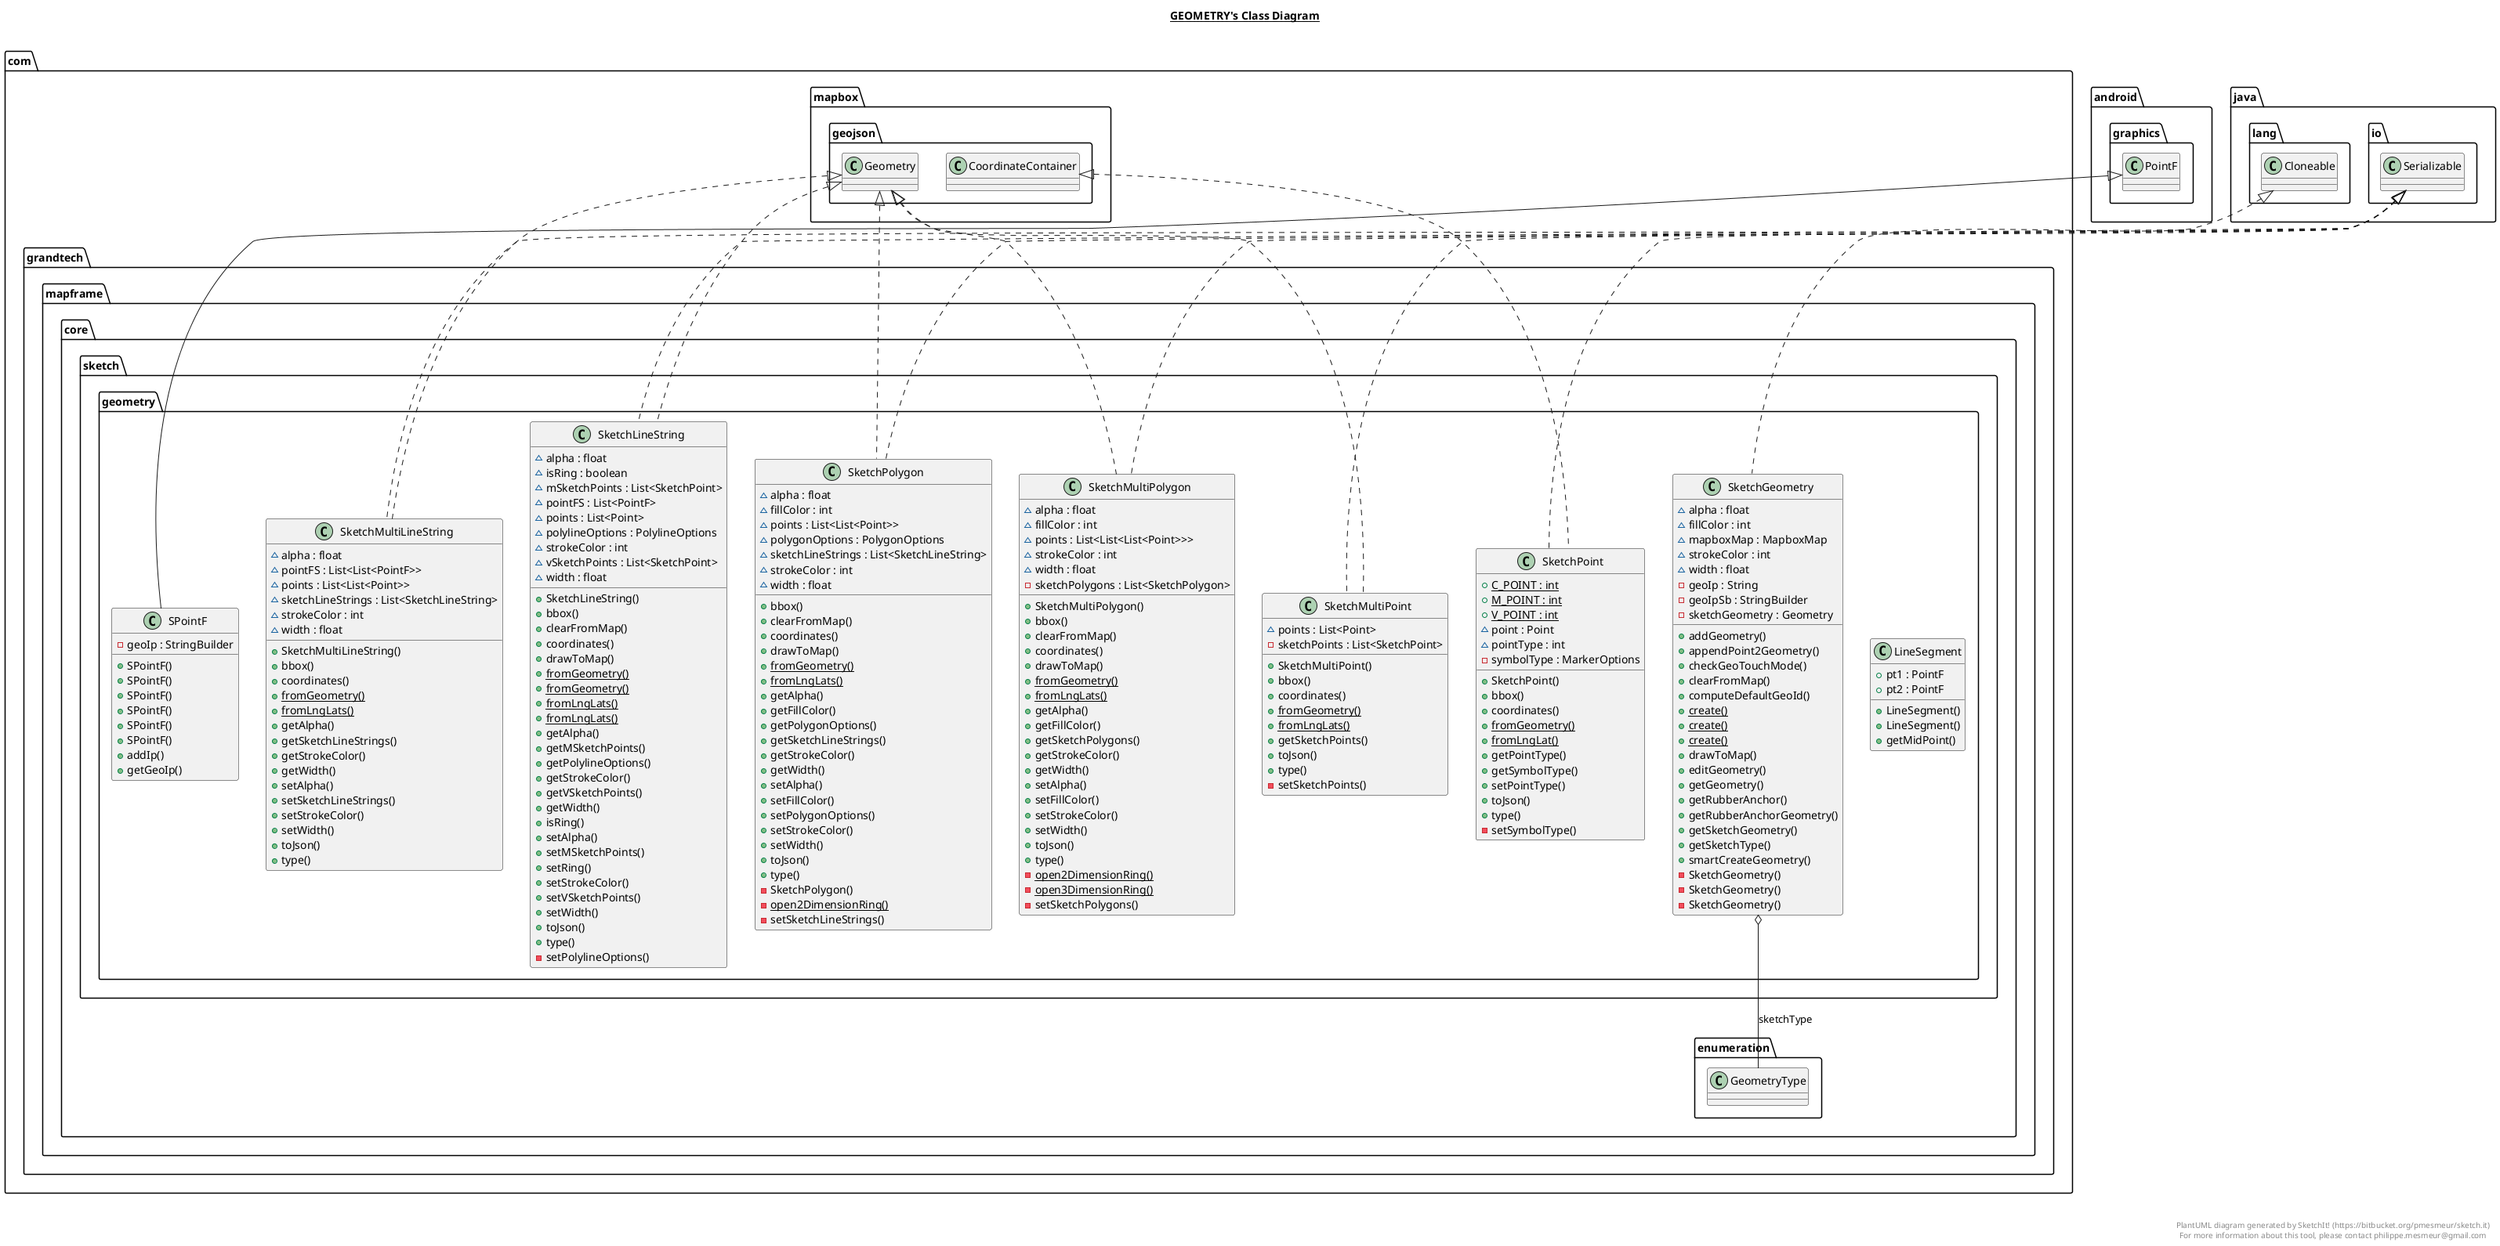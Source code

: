 @startuml

title __GEOMETRY's Class Diagram__\n

  namespace com.grandtech.mapframe.core {
    namespace sketch {
      namespace geometry {
        class com.grandtech.mapframe.core.sketch.geometry.LineSegment {
            + pt1 : PointF
            + pt2 : PointF
            + LineSegment()
            + LineSegment()
            + getMidPoint()
        }
      }
    }
  }
  

  namespace com.grandtech.mapframe.core {
    namespace sketch {
      namespace geometry {
        class com.grandtech.mapframe.core.sketch.geometry.SPointF {
            - geoIp : StringBuilder
            + SPointF()
            + SPointF()
            + SPointF()
            + SPointF()
            + SPointF()
            + SPointF()
            + addIp()
            + getGeoIp()
        }
      }
    }
  }
  

  namespace com.grandtech.mapframe.core {
    namespace sketch {
      namespace geometry {
        class com.grandtech.mapframe.core.sketch.geometry.SketchGeometry {
            ~ alpha : float
            ~ fillColor : int
            ~ mapboxMap : MapboxMap
            ~ strokeColor : int
            ~ width : float
            - geoIp : String
            - geoIpSb : StringBuilder
            - sketchGeometry : Geometry
            + addGeometry()
            + appendPoint2Geometry()
            + checkGeoTouchMode()
            + clearFromMap()
            + computeDefaultGeoId()
            {static} + create()
            {static} + create()
            {static} + create()
            + drawToMap()
            + editGeometry()
            + getGeometry()
            + getRubberAnchor()
            + getRubberAnchorGeometry()
            + getSketchGeometry()
            + getSketchType()
            + smartCreateGeometry()
            - SketchGeometry()
            - SketchGeometry()
            - SketchGeometry()
        }
      }
    }
  }
  

  namespace com.grandtech.mapframe.core {
    namespace sketch {
      namespace geometry {
        class com.grandtech.mapframe.core.sketch.geometry.SketchLineString {
            ~ alpha : float
            ~ isRing : boolean
            ~ mSketchPoints : List<SketchPoint>
            ~ pointFS : List<PointF>
            ~ points : List<Point>
            ~ polylineOptions : PolylineOptions
            ~ strokeColor : int
            ~ vSketchPoints : List<SketchPoint>
            ~ width : float
            + SketchLineString()
            + bbox()
            + clearFromMap()
            + coordinates()
            + drawToMap()
            {static} + fromGeometry()
            {static} + fromGeometry()
            {static} + fromLngLats()
            {static} + fromLngLats()
            + getAlpha()
            + getMSketchPoints()
            + getPolylineOptions()
            + getStrokeColor()
            + getVSketchPoints()
            + getWidth()
            + isRing()
            + setAlpha()
            + setMSketchPoints()
            + setRing()
            + setStrokeColor()
            + setVSketchPoints()
            + setWidth()
            + toJson()
            + type()
            - setPolylineOptions()
        }
      }
    }
  }
  

  namespace com.grandtech.mapframe.core {
    namespace sketch {
      namespace geometry {
        class com.grandtech.mapframe.core.sketch.geometry.SketchMultiLineString {
            ~ alpha : float
            ~ pointFS : List<List<PointF>>
            ~ points : List<List<Point>>
            ~ sketchLineStrings : List<SketchLineString>
            ~ strokeColor : int
            ~ width : float
            + SketchMultiLineString()
            + bbox()
            + coordinates()
            {static} + fromGeometry()
            {static} + fromLngLats()
            + getAlpha()
            + getSketchLineStrings()
            + getStrokeColor()
            + getWidth()
            + setAlpha()
            + setSketchLineStrings()
            + setStrokeColor()
            + setWidth()
            + toJson()
            + type()
        }
      }
    }
  }
  

  namespace com.grandtech.mapframe.core {
    namespace sketch {
      namespace geometry {
        class com.grandtech.mapframe.core.sketch.geometry.SketchMultiPoint {
            ~ points : List<Point>
            - sketchPoints : List<SketchPoint>
            + SketchMultiPoint()
            + bbox()
            + coordinates()
            {static} + fromGeometry()
            {static} + fromLngLats()
            + getSketchPoints()
            + toJson()
            + type()
            - setSketchPoints()
        }
      }
    }
  }
  

  namespace com.grandtech.mapframe.core {
    namespace sketch {
      namespace geometry {
        class com.grandtech.mapframe.core.sketch.geometry.SketchMultiPolygon {
            ~ alpha : float
            ~ fillColor : int
            ~ points : List<List<List<Point>>>
            ~ strokeColor : int
            ~ width : float
            - sketchPolygons : List<SketchPolygon>
            + SketchMultiPolygon()
            + bbox()
            + clearFromMap()
            + coordinates()
            + drawToMap()
            {static} + fromGeometry()
            {static} + fromLngLats()
            + getAlpha()
            + getFillColor()
            + getSketchPolygons()
            + getStrokeColor()
            + getWidth()
            + setAlpha()
            + setFillColor()
            + setStrokeColor()
            + setWidth()
            + toJson()
            + type()
            {static} - open2DimensionRing()
            {static} - open3DimensionRing()
            - setSketchPolygons()
        }
      }
    }
  }
  

  namespace com.grandtech.mapframe.core {
    namespace sketch {
      namespace geometry {
        class com.grandtech.mapframe.core.sketch.geometry.SketchPoint {
            {static} + C_POINT : int
            {static} + M_POINT : int
            {static} + V_POINT : int
            ~ point : Point
            ~ pointType : int
            - symbolType : MarkerOptions
            + SketchPoint()
            + bbox()
            + coordinates()
            {static} + fromGeometry()
            {static} + fromLngLat()
            + getPointType()
            + getSymbolType()
            + setPointType()
            + toJson()
            + type()
            - setSymbolType()
        }
      }
    }
  }
  

  namespace com.grandtech.mapframe.core {
    namespace sketch {
      namespace geometry {
        class com.grandtech.mapframe.core.sketch.geometry.SketchPolygon {
            ~ alpha : float
            ~ fillColor : int
            ~ points : List<List<Point>>
            ~ polygonOptions : PolygonOptions
            ~ sketchLineStrings : List<SketchLineString>
            ~ strokeColor : int
            ~ width : float
            + bbox()
            + clearFromMap()
            + coordinates()
            + drawToMap()
            {static} + fromGeometry()
            {static} + fromLngLats()
            + getAlpha()
            + getFillColor()
            + getPolygonOptions()
            + getSketchLineStrings()
            + getStrokeColor()
            + getWidth()
            + setAlpha()
            + setFillColor()
            + setPolygonOptions()
            + setStrokeColor()
            + setWidth()
            + toJson()
            + type()
            - SketchPolygon()
            {static} - open2DimensionRing()
            - setSketchLineStrings()
        }
      }
    }
  }
  

  com.grandtech.mapframe.core.sketch.geometry.SPointF -up-|> android.graphics.PointF
  com.grandtech.mapframe.core.sketch.geometry.SketchGeometry .up.|> java.lang.Cloneable
  com.grandtech.mapframe.core.sketch.geometry.SketchGeometry o-- com.grandtech.mapframe.core.enumeration.GeometryType : sketchType
  com.grandtech.mapframe.core.sketch.geometry.SketchLineString .up.|> com.mapbox.geojson.Geometry
  com.grandtech.mapframe.core.sketch.geometry.SketchLineString .up.|> java.io.Serializable
  com.grandtech.mapframe.core.sketch.geometry.SketchMultiLineString .up.|> com.mapbox.geojson.Geometry
  com.grandtech.mapframe.core.sketch.geometry.SketchMultiLineString .up.|> java.io.Serializable
  com.grandtech.mapframe.core.sketch.geometry.SketchMultiPoint .up.|> com.mapbox.geojson.Geometry
  com.grandtech.mapframe.core.sketch.geometry.SketchMultiPoint .up.|> java.io.Serializable
  com.grandtech.mapframe.core.sketch.geometry.SketchMultiPolygon .up.|> com.mapbox.geojson.Geometry
  com.grandtech.mapframe.core.sketch.geometry.SketchMultiPolygon .up.|> java.io.Serializable
  com.grandtech.mapframe.core.sketch.geometry.SketchPoint .up.|> com.mapbox.geojson.CoordinateContainer
  com.grandtech.mapframe.core.sketch.geometry.SketchPoint .up.|> java.io.Serializable
  com.grandtech.mapframe.core.sketch.geometry.SketchPolygon .up.|> com.mapbox.geojson.Geometry
  com.grandtech.mapframe.core.sketch.geometry.SketchPolygon .up.|> java.io.Serializable


right footer


PlantUML diagram generated by SketchIt! (https://bitbucket.org/pmesmeur/sketch.it)
For more information about this tool, please contact philippe.mesmeur@gmail.com
endfooter

@enduml
